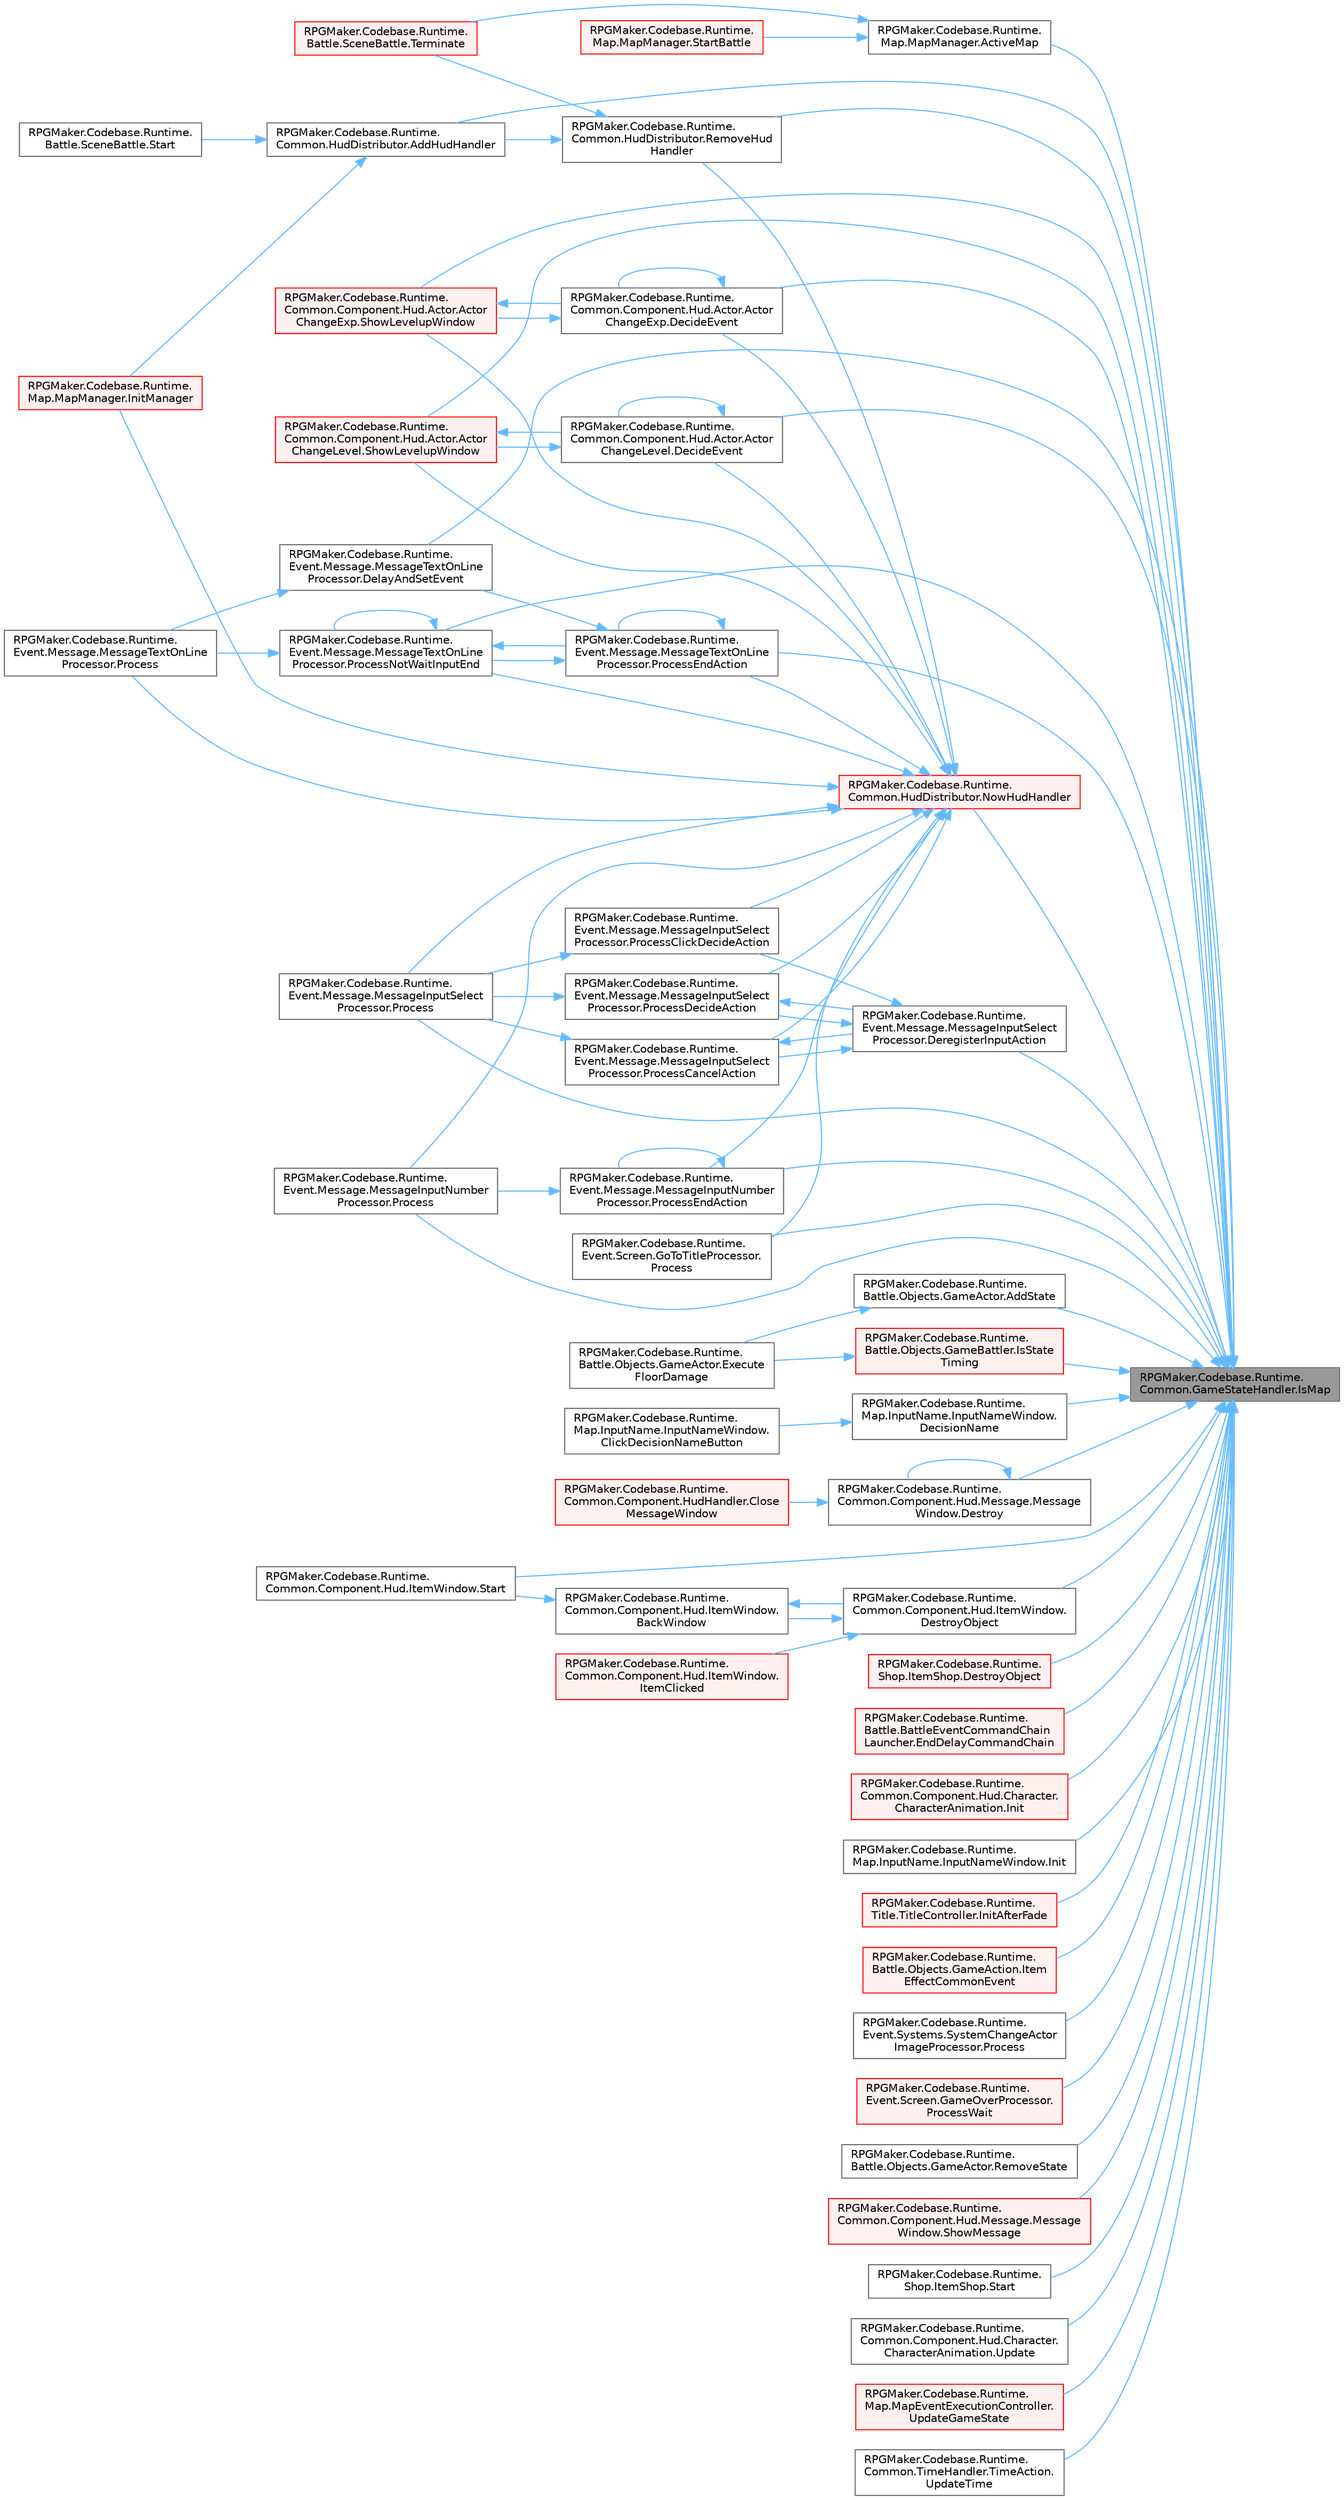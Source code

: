 digraph "RPGMaker.Codebase.Runtime.Common.GameStateHandler.IsMap"
{
 // LATEX_PDF_SIZE
  bgcolor="transparent";
  edge [fontname=Helvetica,fontsize=10,labelfontname=Helvetica,labelfontsize=10];
  node [fontname=Helvetica,fontsize=10,shape=box,height=0.2,width=0.4];
  rankdir="RL";
  Node1 [id="Node000001",label="RPGMaker.Codebase.Runtime.\lCommon.GameStateHandler.IsMap",height=0.2,width=0.4,color="gray40", fillcolor="grey60", style="filled", fontcolor="black",tooltip="現在の状態がMAP、MENU、EVENTかどうかを返却する"];
  Node1 -> Node2 [id="edge1_Node000001_Node000002",dir="back",color="steelblue1",style="solid",tooltip=" "];
  Node2 [id="Node000002",label="RPGMaker.Codebase.Runtime.\lMap.MapManager.ActiveMap",height=0.2,width=0.4,color="grey40", fillcolor="white", style="filled",URL="$d5/d0f/class_r_p_g_maker_1_1_codebase_1_1_runtime_1_1_map_1_1_map_manager.html#abba89095b41defaca884c77eb2b85fa7",tooltip=" "];
  Node2 -> Node3 [id="edge2_Node000002_Node000003",dir="back",color="steelblue1",style="solid",tooltip=" "];
  Node3 [id="Node000003",label="RPGMaker.Codebase.Runtime.\lMap.MapManager.StartBattle",height=0.2,width=0.4,color="red", fillcolor="#FFF0F0", style="filled",URL="$d5/d0f/class_r_p_g_maker_1_1_codebase_1_1_runtime_1_1_map_1_1_map_manager.html#a2abe6a815918a5f31af8e1031b4ce039",tooltip=" "];
  Node2 -> Node70 [id="edge3_Node000002_Node000070",dir="back",color="steelblue1",style="solid",tooltip=" "];
  Node70 [id="Node000070",label="RPGMaker.Codebase.Runtime.\lBattle.SceneBattle.Terminate",height=0.2,width=0.4,color="red", fillcolor="#FFF0F0", style="filled",URL="$dd/d83/class_r_p_g_maker_1_1_codebase_1_1_runtime_1_1_battle_1_1_scene_battle.html#a8dd7cb22d96207c1d7df687eedcc1f1c",tooltip="😁 遷移前のシーン中断"];
  Node1 -> Node81 [id="edge4_Node000001_Node000081",dir="back",color="steelblue1",style="solid",tooltip=" "];
  Node81 [id="Node000081",label="RPGMaker.Codebase.Runtime.\lCommon.HudDistributor.AddHudHandler",height=0.2,width=0.4,color="grey40", fillcolor="white", style="filled",URL="$de/df1/class_r_p_g_maker_1_1_codebase_1_1_runtime_1_1_common_1_1_hud_distributor.html#a493e2ea441be41285d7909efbe4e3a68",tooltip="HudHandlerを登録"];
  Node81 -> Node15 [id="edge5_Node000081_Node000015",dir="back",color="steelblue1",style="solid",tooltip=" "];
  Node15 [id="Node000015",label="RPGMaker.Codebase.Runtime.\lMap.MapManager.InitManager",height=0.2,width=0.4,color="red", fillcolor="#FFF0F0", style="filled",URL="$d5/d0f/class_r_p_g_maker_1_1_codebase_1_1_runtime_1_1_map_1_1_map_manager.html#ae14061e8d125d7fe532437b6ba183131",tooltip="マップ初期化"];
  Node81 -> Node80 [id="edge6_Node000081_Node000080",dir="back",color="steelblue1",style="solid",tooltip=" "];
  Node80 [id="Node000080",label="RPGMaker.Codebase.Runtime.\lBattle.SceneBattle.Start",height=0.2,width=0.4,color="grey40", fillcolor="white", style="filled",URL="$dd/d83/class_r_p_g_maker_1_1_codebase_1_1_runtime_1_1_battle_1_1_scene_battle.html#a52668ac9e236a1452c2290bae1331f7d",tooltip="😁 シーンの開始"];
  Node1 -> Node82 [id="edge7_Node000001_Node000082",dir="back",color="steelblue1",style="solid",tooltip=" "];
  Node82 [id="Node000082",label="RPGMaker.Codebase.Runtime.\lBattle.Objects.GameActor.AddState",height=0.2,width=0.4,color="grey40", fillcolor="white", style="filled",URL="$db/dfc/class_r_p_g_maker_1_1_codebase_1_1_runtime_1_1_battle_1_1_objects_1_1_game_actor.html#aa3d54f5a3ff328b67ab08a65e33313ad",tooltip="😁 [Uniteで追加されたメソッド]"];
  Node82 -> Node83 [id="edge8_Node000082_Node000083",dir="back",color="steelblue1",style="solid",tooltip=" "];
  Node83 [id="Node000083",label="RPGMaker.Codebase.Runtime.\lBattle.Objects.GameActor.Execute\lFloorDamage",height=0.2,width=0.4,color="grey40", fillcolor="white", style="filled",URL="$db/dfc/class_r_p_g_maker_1_1_codebase_1_1_runtime_1_1_battle_1_1_objects_1_1_game_actor.html#af3246efa267ab6b0b78832124513c14a",tooltip="😁 床ダメージ"];
  Node1 -> Node84 [id="edge9_Node000001_Node000084",dir="back",color="steelblue1",style="solid",tooltip=" "];
  Node84 [id="Node000084",label="RPGMaker.Codebase.Runtime.\lCommon.Component.Hud.Actor.Actor\lChangeExp.DecideEvent",height=0.2,width=0.4,color="grey40", fillcolor="white", style="filled",URL="$de/d98/class_r_p_g_maker_1_1_codebase_1_1_runtime_1_1_common_1_1_component_1_1_hud_1_1_actor_1_1_actor_change_exp.html#a16ea66d73f19fabc6adb2c94aefd443e",tooltip="😁 イベント決定"];
  Node84 -> Node84 [id="edge10_Node000084_Node000084",dir="back",color="steelblue1",style="solid",tooltip=" "];
  Node84 -> Node85 [id="edge11_Node000084_Node000085",dir="back",color="steelblue1",style="solid",tooltip=" "];
  Node85 [id="Node000085",label="RPGMaker.Codebase.Runtime.\lCommon.Component.Hud.Actor.Actor\lChangeExp.ShowLevelupWindow",height=0.2,width=0.4,color="red", fillcolor="#FFF0F0", style="filled",URL="$de/d98/class_r_p_g_maker_1_1_codebase_1_1_runtime_1_1_common_1_1_component_1_1_hud_1_1_actor_1_1_actor_change_exp.html#a86f850b363f3829cfdd581026b62fa67",tooltip="😁 レベル・アップ・ウィンドウ見せる"];
  Node85 -> Node84 [id="edge12_Node000085_Node000084",dir="back",color="steelblue1",style="solid",tooltip=" "];
  Node1 -> Node88 [id="edge13_Node000001_Node000088",dir="back",color="steelblue1",style="solid",tooltip=" "];
  Node88 [id="Node000088",label="RPGMaker.Codebase.Runtime.\lCommon.Component.Hud.Actor.Actor\lChangeLevel.DecideEvent",height=0.2,width=0.4,color="grey40", fillcolor="white", style="filled",URL="$dd/db8/class_r_p_g_maker_1_1_codebase_1_1_runtime_1_1_common_1_1_component_1_1_hud_1_1_actor_1_1_actor_change_level.html#a70d60a131112cf3136b39c023f98f220",tooltip="😁 イベント決定"];
  Node88 -> Node88 [id="edge14_Node000088_Node000088",dir="back",color="steelblue1",style="solid",tooltip=" "];
  Node88 -> Node89 [id="edge15_Node000088_Node000089",dir="back",color="steelblue1",style="solid",tooltip=" "];
  Node89 [id="Node000089",label="RPGMaker.Codebase.Runtime.\lCommon.Component.Hud.Actor.Actor\lChangeLevel.ShowLevelupWindow",height=0.2,width=0.4,color="red", fillcolor="#FFF0F0", style="filled",URL="$dd/db8/class_r_p_g_maker_1_1_codebase_1_1_runtime_1_1_common_1_1_component_1_1_hud_1_1_actor_1_1_actor_change_level.html#a2cc0b862c79ab39cf9b2d0cc3710dfd9",tooltip="😁 レベル・アップ・ウィンドウ見せる"];
  Node89 -> Node88 [id="edge16_Node000089_Node000088",dir="back",color="steelblue1",style="solid",tooltip=" "];
  Node1 -> Node92 [id="edge17_Node000001_Node000092",dir="back",color="steelblue1",style="solid",tooltip=" "];
  Node92 [id="Node000092",label="RPGMaker.Codebase.Runtime.\lMap.InputName.InputNameWindow.\lDecisionName",height=0.2,width=0.4,color="grey40", fillcolor="white", style="filled",URL="$dd/d7d/class_r_p_g_maker_1_1_codebase_1_1_runtime_1_1_map_1_1_input_name_1_1_input_name_window.html#ad8012c56d8b3f8b10386dda4c071919f",tooltip=" "];
  Node92 -> Node93 [id="edge18_Node000092_Node000093",dir="back",color="steelblue1",style="solid",tooltip=" "];
  Node93 [id="Node000093",label="RPGMaker.Codebase.Runtime.\lMap.InputName.InputNameWindow.\lClickDecisionNameButton",height=0.2,width=0.4,color="grey40", fillcolor="white", style="filled",URL="$dd/d7d/class_r_p_g_maker_1_1_codebase_1_1_runtime_1_1_map_1_1_input_name_1_1_input_name_window.html#ae97c9b57bffdaaa181b9c81f54b734f6",tooltip="決定キー"];
  Node1 -> Node94 [id="edge19_Node000001_Node000094",dir="back",color="steelblue1",style="solid",tooltip=" "];
  Node94 [id="Node000094",label="RPGMaker.Codebase.Runtime.\lEvent.Message.MessageTextOnLine\lProcessor.DelayAndSetEvent",height=0.2,width=0.4,color="grey40", fillcolor="white", style="filled",URL="$d7/de4/class_r_p_g_maker_1_1_codebase_1_1_runtime_1_1_event_1_1_message_1_1_message_text_on_line_processor.html#a4e416f20a8db7d13b7fdea59a04c9cfa",tooltip="😁 遅延とイベント設定"];
  Node94 -> Node95 [id="edge20_Node000094_Node000095",dir="back",color="steelblue1",style="solid",tooltip=" "];
  Node95 [id="Node000095",label="RPGMaker.Codebase.Runtime.\lEvent.Message.MessageTextOnLine\lProcessor.Process",height=0.2,width=0.4,color="grey40", fillcolor="white", style="filled",URL="$d7/de4/class_r_p_g_maker_1_1_codebase_1_1_runtime_1_1_event_1_1_message_1_1_message_text_on_line_processor.html#a1108d3828d1385de192adf7e7f32a683",tooltip="😁 処理"];
  Node1 -> Node96 [id="edge21_Node000001_Node000096",dir="back",color="steelblue1",style="solid",tooltip=" "];
  Node96 [id="Node000096",label="RPGMaker.Codebase.Runtime.\lEvent.Message.MessageInputSelect\lProcessor.DeregisterInputAction",height=0.2,width=0.4,color="grey40", fillcolor="white", style="filled",URL="$d4/d94/class_r_p_g_maker_1_1_codebase_1_1_runtime_1_1_event_1_1_message_1_1_message_input_select_processor.html#ae4886f3120db4d21abcebbf658cef69f",tooltip="😁 登録解除入力動作"];
  Node96 -> Node97 [id="edge22_Node000096_Node000097",dir="back",color="steelblue1",style="solid",tooltip=" "];
  Node97 [id="Node000097",label="RPGMaker.Codebase.Runtime.\lEvent.Message.MessageInputSelect\lProcessor.ProcessCancelAction",height=0.2,width=0.4,color="grey40", fillcolor="white", style="filled",URL="$d4/d94/class_r_p_g_maker_1_1_codebase_1_1_runtime_1_1_event_1_1_message_1_1_message_input_select_processor.html#a50a932c95eddc35b633dcc8d69b405d4",tooltip="😁 キャンセルキー押下時の挙動"];
  Node97 -> Node96 [id="edge23_Node000097_Node000096",dir="back",color="steelblue1",style="solid",tooltip=" "];
  Node97 -> Node98 [id="edge24_Node000097_Node000098",dir="back",color="steelblue1",style="solid",tooltip=" "];
  Node98 [id="Node000098",label="RPGMaker.Codebase.Runtime.\lEvent.Message.MessageInputSelect\lProcessor.Process",height=0.2,width=0.4,color="grey40", fillcolor="white", style="filled",URL="$d4/d94/class_r_p_g_maker_1_1_codebase_1_1_runtime_1_1_event_1_1_message_1_1_message_input_select_processor.html#af8bab658bf9c5675c2b2e963cea0bd21",tooltip="😁 処理"];
  Node96 -> Node99 [id="edge25_Node000096_Node000099",dir="back",color="steelblue1",style="solid",tooltip=" "];
  Node99 [id="Node000099",label="RPGMaker.Codebase.Runtime.\lEvent.Message.MessageInputSelect\lProcessor.ProcessClickDecideAction",height=0.2,width=0.4,color="grey40", fillcolor="white", style="filled",URL="$d4/d94/class_r_p_g_maker_1_1_codebase_1_1_runtime_1_1_event_1_1_message_1_1_message_input_select_processor.html#ada67f9fa9dda6e13842ab08b1473ffe7",tooltip="😁 決定時の動作。選択肢があるケース"];
  Node99 -> Node98 [id="edge26_Node000099_Node000098",dir="back",color="steelblue1",style="solid",tooltip=" "];
  Node96 -> Node100 [id="edge27_Node000096_Node000100",dir="back",color="steelblue1",style="solid",tooltip=" "];
  Node100 [id="Node000100",label="RPGMaker.Codebase.Runtime.\lEvent.Message.MessageInputSelect\lProcessor.ProcessDecideAction",height=0.2,width=0.4,color="grey40", fillcolor="white", style="filled",URL="$d4/d94/class_r_p_g_maker_1_1_codebase_1_1_runtime_1_1_event_1_1_message_1_1_message_input_select_processor.html#aa7ac28a70979c60bdad7b6d81e1a23a1",tooltip="😁 決定時の動作"];
  Node100 -> Node96 [id="edge28_Node000100_Node000096",dir="back",color="steelblue1",style="solid",tooltip=" "];
  Node100 -> Node98 [id="edge29_Node000100_Node000098",dir="back",color="steelblue1",style="solid",tooltip=" "];
  Node1 -> Node101 [id="edge30_Node000001_Node000101",dir="back",color="steelblue1",style="solid",tooltip=" "];
  Node101 [id="Node000101",label="RPGMaker.Codebase.Runtime.\lCommon.Component.Hud.Message.Message\lWindow.Destroy",height=0.2,width=0.4,color="grey40", fillcolor="white", style="filled",URL="$d0/dfb/class_r_p_g_maker_1_1_codebase_1_1_runtime_1_1_common_1_1_component_1_1_hud_1_1_message_1_1_message_window.html#a8be9fbb83fd43f90a796ca813c5b6750",tooltip=" "];
  Node101 -> Node102 [id="edge31_Node000101_Node000102",dir="back",color="steelblue1",style="solid",tooltip=" "];
  Node102 [id="Node000102",label="RPGMaker.Codebase.Runtime.\lCommon.Component.HudHandler.Close\lMessageWindow",height=0.2,width=0.4,color="red", fillcolor="#FFF0F0", style="filled",URL="$d4/ddb/class_r_p_g_maker_1_1_codebase_1_1_runtime_1_1_common_1_1_component_1_1_hud_handler.html#a5c23a7257e8f5477ff9b2a9efec158fe",tooltip=" "];
  Node101 -> Node101 [id="edge32_Node000101_Node000101",dir="back",color="steelblue1",style="solid",tooltip=" "];
  Node1 -> Node105 [id="edge33_Node000001_Node000105",dir="back",color="steelblue1",style="solid",tooltip=" "];
  Node105 [id="Node000105",label="RPGMaker.Codebase.Runtime.\lCommon.Component.Hud.ItemWindow.\lDestroyObject",height=0.2,width=0.4,color="grey40", fillcolor="white", style="filled",URL="$de/d33/class_r_p_g_maker_1_1_codebase_1_1_runtime_1_1_common_1_1_component_1_1_hud_1_1_item_window.html#ad2737cc54d0d773da7fe6e339f242113",tooltip=" "];
  Node105 -> Node106 [id="edge34_Node000105_Node000106",dir="back",color="steelblue1",style="solid",tooltip=" "];
  Node106 [id="Node000106",label="RPGMaker.Codebase.Runtime.\lCommon.Component.Hud.ItemWindow.\lBackWindow",height=0.2,width=0.4,color="grey40", fillcolor="white", style="filled",URL="$de/d33/class_r_p_g_maker_1_1_codebase_1_1_runtime_1_1_common_1_1_component_1_1_hud_1_1_item_window.html#a04f12059c63c6c5be785274098054bf5",tooltip="戻る操作"];
  Node106 -> Node105 [id="edge35_Node000106_Node000105",dir="back",color="steelblue1",style="solid",tooltip=" "];
  Node106 -> Node107 [id="edge36_Node000106_Node000107",dir="back",color="steelblue1",style="solid",tooltip=" "];
  Node107 [id="Node000107",label="RPGMaker.Codebase.Runtime.\lCommon.Component.Hud.ItemWindow.Start",height=0.2,width=0.4,color="grey40", fillcolor="white", style="filled",URL="$de/d33/class_r_p_g_maker_1_1_codebase_1_1_runtime_1_1_common_1_1_component_1_1_hud_1_1_item_window.html#a0f991db32581c64cfe3873b6b506a3bb",tooltip="処理開始"];
  Node105 -> Node108 [id="edge37_Node000105_Node000108",dir="back",color="steelblue1",style="solid",tooltip=" "];
  Node108 [id="Node000108",label="RPGMaker.Codebase.Runtime.\lCommon.Component.Hud.ItemWindow.\lItemClicked",height=0.2,width=0.4,color="red", fillcolor="#FFF0F0", style="filled",URL="$de/d33/class_r_p_g_maker_1_1_codebase_1_1_runtime_1_1_common_1_1_component_1_1_hud_1_1_item_window.html#a533a6bf59649ef94934cbc63e322f312",tooltip="要素選択時の処理"];
  Node1 -> Node110 [id="edge38_Node000001_Node000110",dir="back",color="steelblue1",style="solid",tooltip=" "];
  Node110 [id="Node000110",label="RPGMaker.Codebase.Runtime.\lShop.ItemShop.DestroyObject",height=0.2,width=0.4,color="red", fillcolor="#FFF0F0", style="filled",URL="$d6/d5c/class_r_p_g_maker_1_1_codebase_1_1_runtime_1_1_shop_1_1_item_shop.html#a688104998777b21000ebd18751647f22",tooltip=" "];
  Node1 -> Node119 [id="edge39_Node000001_Node000119",dir="back",color="steelblue1",style="solid",tooltip=" "];
  Node119 [id="Node000119",label="RPGMaker.Codebase.Runtime.\lBattle.BattleEventCommandChain\lLauncher.EndDelayCommandChain",height=0.2,width=0.4,color="red", fillcolor="#FFF0F0", style="filled",URL="$df/d2c/class_r_p_g_maker_1_1_codebase_1_1_runtime_1_1_battle_1_1_battle_event_command_chain_launcher.html#abfa9c78cabeec41e7a529cd930b6b6cb",tooltip="😁 イベント実行終了"];
  Node1 -> Node121 [id="edge40_Node000001_Node000121",dir="back",color="steelblue1",style="solid",tooltip=" "];
  Node121 [id="Node000121",label="RPGMaker.Codebase.Runtime.\lCommon.Component.Hud.Character.\lCharacterAnimation.Init",height=0.2,width=0.4,color="red", fillcolor="#FFF0F0", style="filled",URL="$d5/d20/class_r_p_g_maker_1_1_codebase_1_1_runtime_1_1_common_1_1_component_1_1_hud_1_1_character_1_1_character_animation.html#adc5499f0c11b1eeef4540b8755123d7d",tooltip="😁 初期化"];
  Node1 -> Node125 [id="edge41_Node000001_Node000125",dir="back",color="steelblue1",style="solid",tooltip=" "];
  Node125 [id="Node000125",label="RPGMaker.Codebase.Runtime.\lMap.InputName.InputNameWindow.Init",height=0.2,width=0.4,color="grey40", fillcolor="white", style="filled",URL="$dd/d7d/class_r_p_g_maker_1_1_codebase_1_1_runtime_1_1_map_1_1_input_name_1_1_input_name_window.html#a890353e0a245a3db04bca4e6d09ccbe7",tooltip=" "];
  Node1 -> Node126 [id="edge42_Node000001_Node000126",dir="back",color="steelblue1",style="solid",tooltip=" "];
  Node126 [id="Node000126",label="RPGMaker.Codebase.Runtime.\lTitle.TitleController.InitAfterFade",height=0.2,width=0.4,color="red", fillcolor="#FFF0F0", style="filled",URL="$df/d94/class_r_p_g_maker_1_1_codebase_1_1_runtime_1_1_title_1_1_title_controller.html#a1354ed28d16ea77f26d85a1c4f44ea57",tooltip="Start is called before the first frame update"];
  Node1 -> Node129 [id="edge43_Node000001_Node000129",dir="back",color="steelblue1",style="solid",tooltip=" "];
  Node129 [id="Node000129",label="RPGMaker.Codebase.Runtime.\lBattle.Objects.GameBattler.IsState\lTiming",height=0.2,width=0.4,color="red", fillcolor="#FFF0F0", style="filled",URL="$d6/de6/class_r_p_g_maker_1_1_codebase_1_1_runtime_1_1_battle_1_1_objects_1_1_game_battler.html#ab0525904da3fee19d88b27936d2149fd",tooltip="😁 指定ステートが付与可能なタイミングか（バトル、マップ、常時）"];
  Node129 -> Node83 [id="edge44_Node000129_Node000083",dir="back",color="steelblue1",style="solid",tooltip=" "];
  Node1 -> Node171 [id="edge45_Node000001_Node000171",dir="back",color="steelblue1",style="solid",tooltip=" "];
  Node171 [id="Node000171",label="RPGMaker.Codebase.Runtime.\lBattle.Objects.GameAction.Item\lEffectCommonEvent",height=0.2,width=0.4,color="red", fillcolor="#FFF0F0", style="filled",URL="$db/d00/class_r_p_g_maker_1_1_codebase_1_1_runtime_1_1_battle_1_1_objects_1_1_game_action.html#afd5fe4791ecb39ce9ba7a9829d2e89f1",tooltip="😁 指定対象に[コモンイベント]の[使用効果]を加える"];
  Node1 -> Node172 [id="edge46_Node000001_Node000172",dir="back",color="steelblue1",style="solid",tooltip=" "];
  Node172 [id="Node000172",label="RPGMaker.Codebase.Runtime.\lCommon.HudDistributor.NowHudHandler",height=0.2,width=0.4,color="red", fillcolor="#FFF0F0", style="filled",URL="$de/df1/class_r_p_g_maker_1_1_codebase_1_1_runtime_1_1_common_1_1_hud_distributor.html#a9d7e7a73b205c8bbd12640dd907d18c4",tooltip="現在のHudHandlerを返却"];
  Node172 -> Node84 [id="edge47_Node000172_Node000084",dir="back",color="steelblue1",style="solid",tooltip=" "];
  Node172 -> Node88 [id="edge48_Node000172_Node000088",dir="back",color="steelblue1",style="solid",tooltip=" "];
  Node172 -> Node15 [id="edge49_Node000172_Node000015",dir="back",color="steelblue1",style="solid",tooltip=" "];
  Node172 -> Node98 [id="edge50_Node000172_Node000098",dir="back",color="steelblue1",style="solid",tooltip=" "];
  Node172 -> Node182 [id="edge51_Node000172_Node000182",dir="back",color="steelblue1",style="solid",tooltip=" "];
  Node182 [id="Node000182",label="RPGMaker.Codebase.Runtime.\lEvent.Message.MessageInputNumber\lProcessor.Process",height=0.2,width=0.4,color="grey40", fillcolor="white", style="filled",URL="$d3/dc1/class_r_p_g_maker_1_1_codebase_1_1_runtime_1_1_event_1_1_message_1_1_message_input_number_processor.html#aa80dd3a5b7bc5c2800164c75ff899e02",tooltip="😁 処理"];
  Node172 -> Node95 [id="edge52_Node000172_Node000095",dir="back",color="steelblue1",style="solid",tooltip=" "];
  Node172 -> Node215 [id="edge53_Node000172_Node000215",dir="back",color="steelblue1",style="solid",tooltip=" "];
  Node215 [id="Node000215",label="RPGMaker.Codebase.Runtime.\lEvent.Screen.GoToTitleProcessor.\lProcess",height=0.2,width=0.4,color="grey40", fillcolor="white", style="filled",URL="$d6/d02/class_r_p_g_maker_1_1_codebase_1_1_runtime_1_1_event_1_1_screen_1_1_go_to_title_processor.html#a530143dd1c5a96a8b6ff0d45d665e27f",tooltip="😁 処理"];
  Node172 -> Node97 [id="edge54_Node000172_Node000097",dir="back",color="steelblue1",style="solid",tooltip=" "];
  Node172 -> Node99 [id="edge55_Node000172_Node000099",dir="back",color="steelblue1",style="solid",tooltip=" "];
  Node172 -> Node100 [id="edge56_Node000172_Node000100",dir="back",color="steelblue1",style="solid",tooltip=" "];
  Node172 -> Node183 [id="edge57_Node000172_Node000183",dir="back",color="steelblue1",style="solid",tooltip=" "];
  Node183 [id="Node000183",label="RPGMaker.Codebase.Runtime.\lEvent.Message.MessageInputNumber\lProcessor.ProcessEndAction",height=0.2,width=0.4,color="grey40", fillcolor="white", style="filled",URL="$d3/dc1/class_r_p_g_maker_1_1_codebase_1_1_runtime_1_1_event_1_1_message_1_1_message_input_number_processor.html#ac83495afec423585c9691058171cee2b",tooltip="😁 終了処理"];
  Node183 -> Node182 [id="edge58_Node000183_Node000182",dir="back",color="steelblue1",style="solid",tooltip=" "];
  Node183 -> Node183 [id="edge59_Node000183_Node000183",dir="back",color="steelblue1",style="solid",tooltip=" "];
  Node172 -> Node216 [id="edge60_Node000172_Node000216",dir="back",color="steelblue1",style="solid",tooltip=" "];
  Node216 [id="Node000216",label="RPGMaker.Codebase.Runtime.\lEvent.Message.MessageTextOnLine\lProcessor.ProcessEndAction",height=0.2,width=0.4,color="grey40", fillcolor="white", style="filled",URL="$d7/de4/class_r_p_g_maker_1_1_codebase_1_1_runtime_1_1_event_1_1_message_1_1_message_text_on_line_processor.html#a2e9ffec44cddb70f627b51f5da6a0c83",tooltip="😁 終了処理"];
  Node216 -> Node94 [id="edge61_Node000216_Node000094",dir="back",color="steelblue1",style="solid",tooltip=" "];
  Node216 -> Node216 [id="edge62_Node000216_Node000216",dir="back",color="steelblue1",style="solid",tooltip=" "];
  Node216 -> Node217 [id="edge63_Node000216_Node000217",dir="back",color="steelblue1",style="solid",tooltip=" "];
  Node217 [id="Node000217",label="RPGMaker.Codebase.Runtime.\lEvent.Message.MessageTextOnLine\lProcessor.ProcessNotWaitInputEnd",height=0.2,width=0.4,color="grey40", fillcolor="white", style="filled",URL="$d7/de4/class_r_p_g_maker_1_1_codebase_1_1_runtime_1_1_event_1_1_message_1_1_message_text_on_line_processor.html#a26a009ebc0500365f699f9f0355fd261",tooltip="😁 終了処理、入力待ちしない"];
  Node217 -> Node95 [id="edge64_Node000217_Node000095",dir="back",color="steelblue1",style="solid",tooltip=" "];
  Node217 -> Node216 [id="edge65_Node000217_Node000216",dir="back",color="steelblue1",style="solid",tooltip=" "];
  Node217 -> Node217 [id="edge66_Node000217_Node000217",dir="back",color="steelblue1",style="solid",tooltip=" "];
  Node172 -> Node217 [id="edge67_Node000172_Node000217",dir="back",color="steelblue1",style="solid",tooltip=" "];
  Node172 -> Node219 [id="edge68_Node000172_Node000219",dir="back",color="steelblue1",style="solid",tooltip=" "];
  Node219 [id="Node000219",label="RPGMaker.Codebase.Runtime.\lCommon.HudDistributor.RemoveHud\lHandler",height=0.2,width=0.4,color="grey40", fillcolor="white", style="filled",URL="$de/df1/class_r_p_g_maker_1_1_codebase_1_1_runtime_1_1_common_1_1_hud_distributor.html#ab0b6b663d80d399628453df01d15f719",tooltip="HudHandlerを削除"];
  Node219 -> Node81 [id="edge69_Node000219_Node000081",dir="back",color="steelblue1",style="solid",tooltip=" "];
  Node219 -> Node70 [id="edge70_Node000219_Node000070",dir="back",color="steelblue1",style="solid",tooltip=" "];
  Node172 -> Node85 [id="edge71_Node000172_Node000085",dir="back",color="steelblue1",style="solid",tooltip=" "];
  Node172 -> Node89 [id="edge72_Node000172_Node000089",dir="back",color="steelblue1",style="solid",tooltip=" "];
  Node1 -> Node98 [id="edge73_Node000001_Node000098",dir="back",color="steelblue1",style="solid",tooltip=" "];
  Node1 -> Node182 [id="edge74_Node000001_Node000182",dir="back",color="steelblue1",style="solid",tooltip=" "];
  Node1 -> Node215 [id="edge75_Node000001_Node000215",dir="back",color="steelblue1",style="solid",tooltip=" "];
  Node1 -> Node230 [id="edge76_Node000001_Node000230",dir="back",color="steelblue1",style="solid",tooltip=" "];
  Node230 [id="Node000230",label="RPGMaker.Codebase.Runtime.\lEvent.Systems.SystemChangeActor\lImageProcessor.Process",height=0.2,width=0.4,color="grey40", fillcolor="white", style="filled",URL="$d2/d8b/class_r_p_g_maker_1_1_codebase_1_1_runtime_1_1_event_1_1_systems_1_1_system_change_actor_image_processor.html#a5f26365eb4234486c0f3dc9d2ae8d44d",tooltip="😁 処理"];
  Node1 -> Node183 [id="edge77_Node000001_Node000183",dir="back",color="steelblue1",style="solid",tooltip=" "];
  Node1 -> Node216 [id="edge78_Node000001_Node000216",dir="back",color="steelblue1",style="solid",tooltip=" "];
  Node1 -> Node217 [id="edge79_Node000001_Node000217",dir="back",color="steelblue1",style="solid",tooltip=" "];
  Node1 -> Node73 [id="edge80_Node000001_Node000073",dir="back",color="steelblue1",style="solid",tooltip=" "];
  Node73 [id="Node000073",label="RPGMaker.Codebase.Runtime.\lEvent.Screen.GameOverProcessor.\lProcessWait",height=0.2,width=0.4,color="red", fillcolor="#FFF0F0", style="filled",URL="$da/d48/class_r_p_g_maker_1_1_codebase_1_1_runtime_1_1_event_1_1_screen_1_1_game_over_processor.html#a936fc57bf42c48612e787e569ccf9b3c",tooltip="😁 ゲームオーバーのための処理"];
  Node1 -> Node219 [id="edge81_Node000001_Node000219",dir="back",color="steelblue1",style="solid",tooltip=" "];
  Node1 -> Node231 [id="edge82_Node000001_Node000231",dir="back",color="steelblue1",style="solid",tooltip=" "];
  Node231 [id="Node000231",label="RPGMaker.Codebase.Runtime.\lBattle.Objects.GameActor.RemoveState",height=0.2,width=0.4,color="grey40", fillcolor="white", style="filled",URL="$db/dfc/class_r_p_g_maker_1_1_codebase_1_1_runtime_1_1_battle_1_1_objects_1_1_game_actor.html#aabafad473ffb409533dd8db8eda71956",tooltip="😁 [Uniteで追加されたメソッド]"];
  Node1 -> Node85 [id="edge83_Node000001_Node000085",dir="back",color="steelblue1",style="solid",tooltip=" "];
  Node1 -> Node89 [id="edge84_Node000001_Node000089",dir="back",color="steelblue1",style="solid",tooltip=" "];
  Node1 -> Node232 [id="edge85_Node000001_Node000232",dir="back",color="steelblue1",style="solid",tooltip=" "];
  Node232 [id="Node000232",label="RPGMaker.Codebase.Runtime.\lCommon.Component.Hud.Message.Message\lWindow.ShowMessage",height=0.2,width=0.4,color="red", fillcolor="#FFF0F0", style="filled",URL="$d0/dfb/class_r_p_g_maker_1_1_codebase_1_1_runtime_1_1_common_1_1_component_1_1_hud_1_1_message_1_1_message_window.html#ab632ce531302498d8a95e03564c22c79",tooltip="文章表示"];
  Node1 -> Node107 [id="edge86_Node000001_Node000107",dir="back",color="steelblue1",style="solid",tooltip=" "];
  Node1 -> Node116 [id="edge87_Node000001_Node000116",dir="back",color="steelblue1",style="solid",tooltip=" "];
  Node116 [id="Node000116",label="RPGMaker.Codebase.Runtime.\lShop.ItemShop.Start",height=0.2,width=0.4,color="grey40", fillcolor="white", style="filled",URL="$d6/d5c/class_r_p_g_maker_1_1_codebase_1_1_runtime_1_1_shop_1_1_item_shop.html#a1f31bc216f5bd6c4ba99b64695c91c41",tooltip="処理開始"];
  Node1 -> Node234 [id="edge88_Node000001_Node000234",dir="back",color="steelblue1",style="solid",tooltip=" "];
  Node234 [id="Node000234",label="RPGMaker.Codebase.Runtime.\lCommon.Component.Hud.Character.\lCharacterAnimation.Update",height=0.2,width=0.4,color="grey40", fillcolor="white", style="filled",URL="$d5/d20/class_r_p_g_maker_1_1_codebase_1_1_runtime_1_1_common_1_1_component_1_1_hud_1_1_character_1_1_character_animation.html#a0f54dcae21373e602156a13c5344b033",tooltip="😁 更新"];
  Node1 -> Node235 [id="edge89_Node000001_Node000235",dir="back",color="steelblue1",style="solid",tooltip=" "];
  Node235 [id="Node000235",label="RPGMaker.Codebase.Runtime.\lMap.MapEventExecutionController.\lUpdateGameState",height=0.2,width=0.4,color="red", fillcolor="#FFF0F0", style="filled",URL="$db/d6c/class_r_p_g_maker_1_1_codebase_1_1_runtime_1_1_map_1_1_map_event_execution_controller.html#a60213aa742bdf8cf0ac32e7ffa6a1158",tooltip="ゲームの状態を更新する"];
  Node1 -> Node252 [id="edge90_Node000001_Node000252",dir="back",color="steelblue1",style="solid",tooltip=" "];
  Node252 [id="Node000252",label="RPGMaker.Codebase.Runtime.\lCommon.TimeHandler.TimeAction.\lUpdateTime",height=0.2,width=0.4,color="grey40", fillcolor="white", style="filled",URL="$d6/d06/class_r_p_g_maker_1_1_codebase_1_1_runtime_1_1_common_1_1_time_handler_1_1_time_action.html#aefcecf2ea73a0db66c18e91e832f0d0a",tooltip="時間経過による更新処理"];
}
